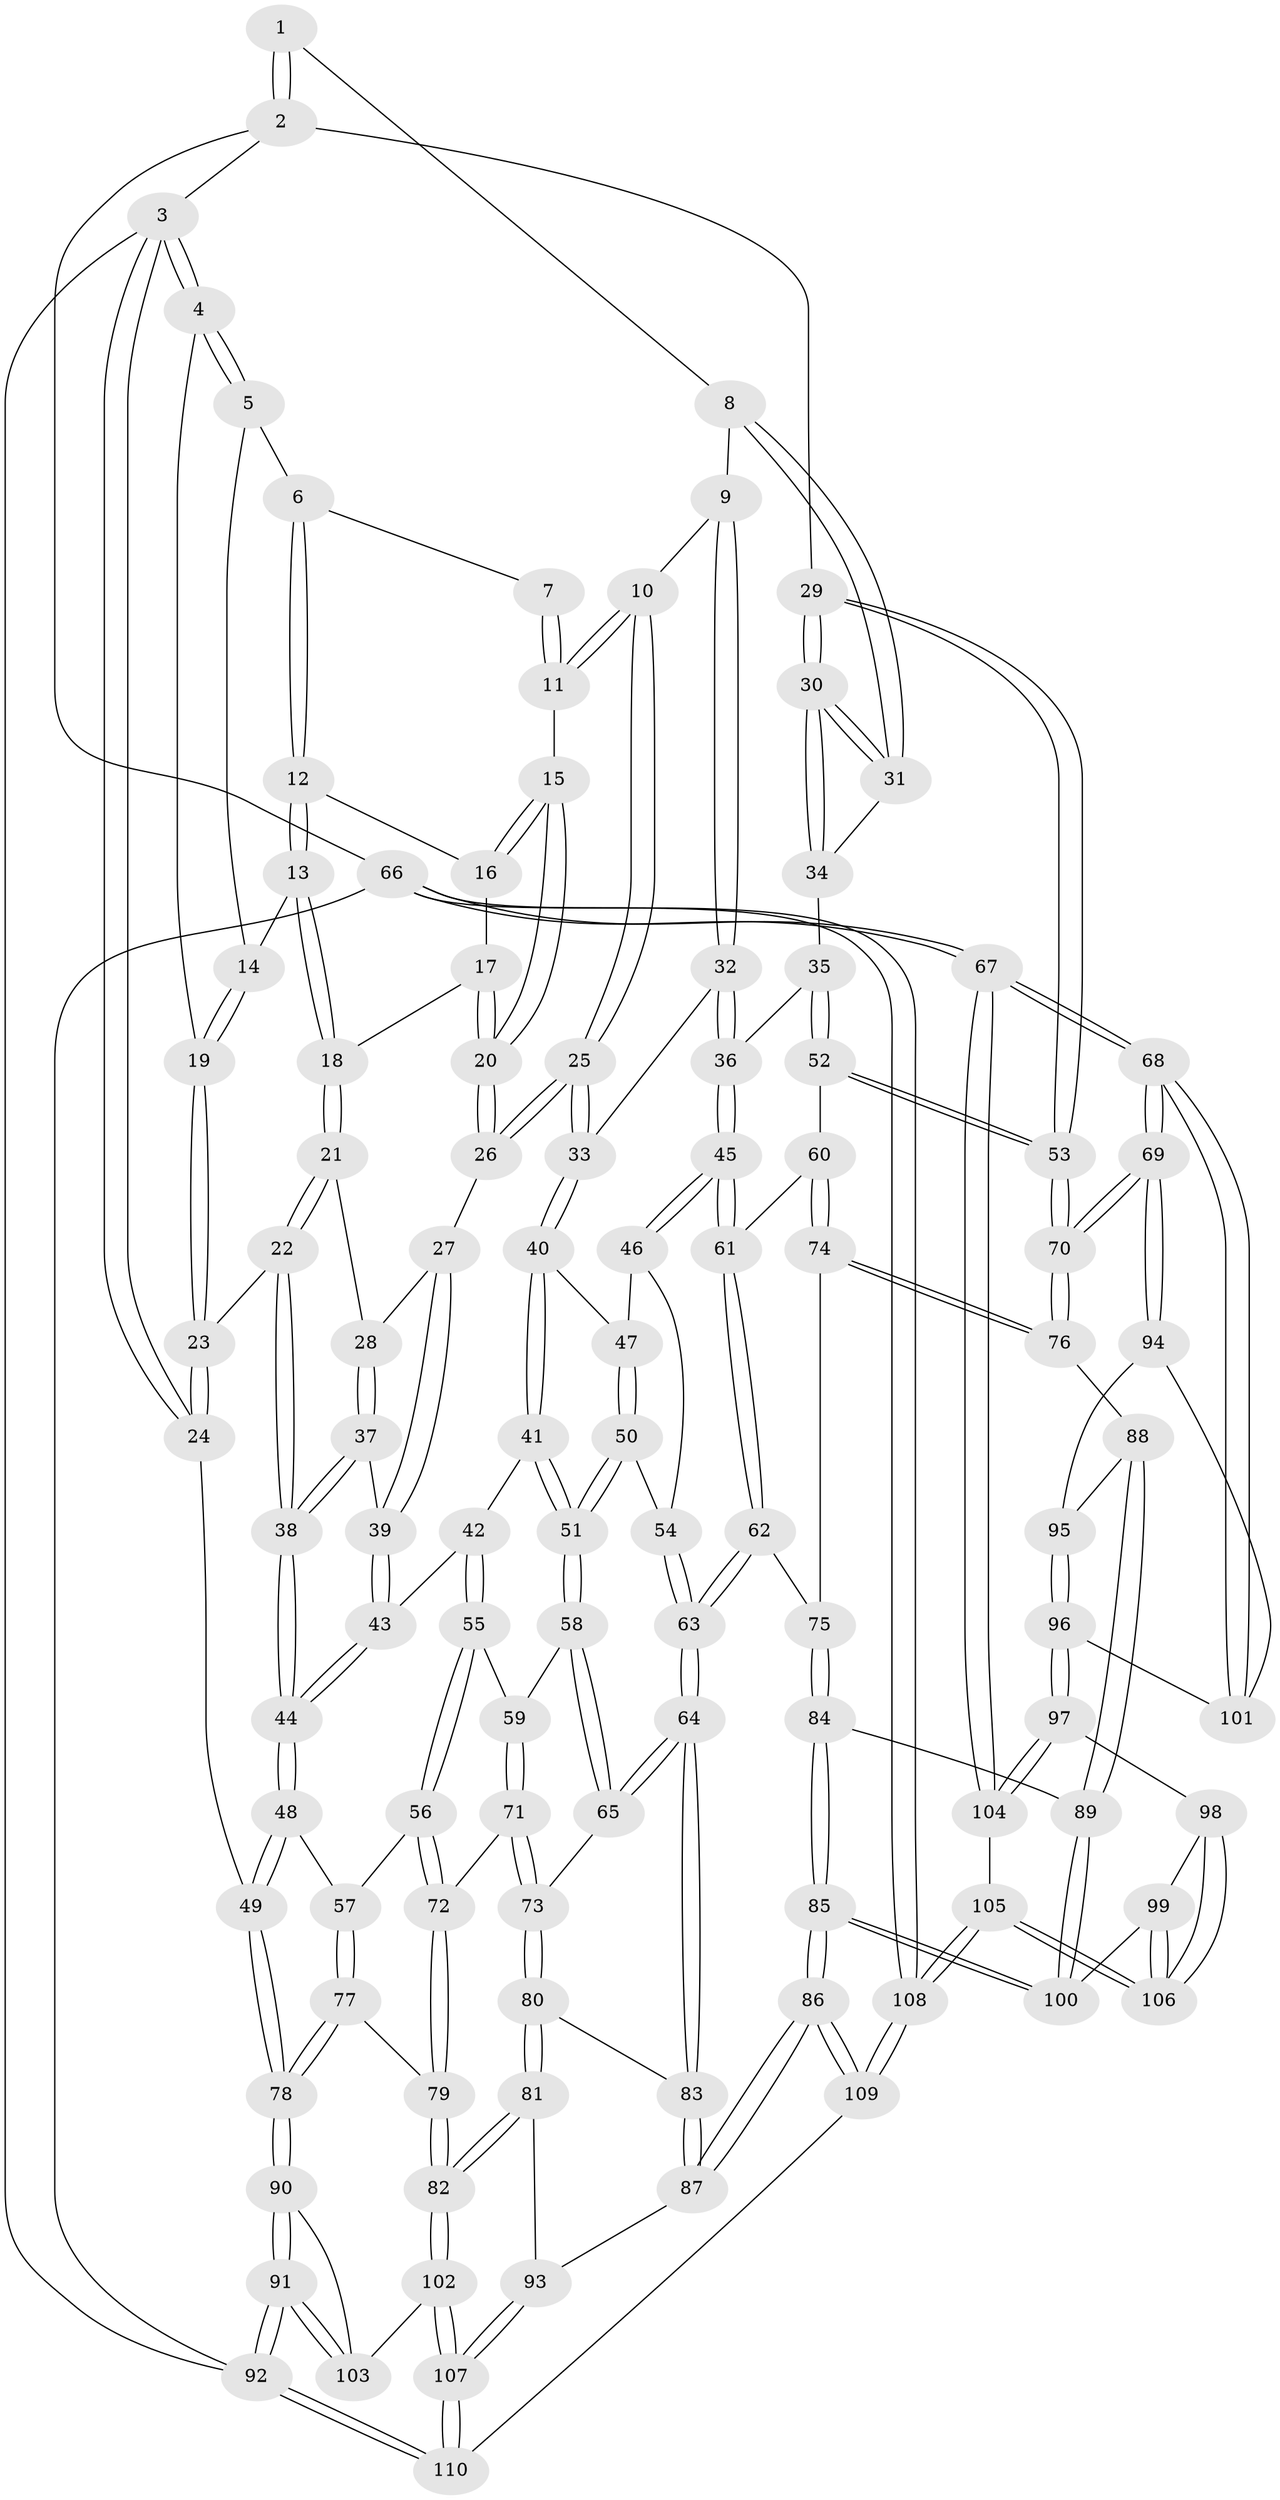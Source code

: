 // coarse degree distribution, {4: 0.41818181818181815, 6: 0.10909090909090909, 8: 0.01818181818181818, 5: 0.3090909090909091, 3: 0.10909090909090909, 7: 0.01818181818181818, 2: 0.01818181818181818}
// Generated by graph-tools (version 1.1) at 2025/21/03/04/25 18:21:23]
// undirected, 110 vertices, 272 edges
graph export_dot {
graph [start="1"]
  node [color=gray90,style=filled];
  1 [pos="+0.7591097245101254+0"];
  2 [pos="+1+0"];
  3 [pos="+0+0"];
  4 [pos="+0+0"];
  5 [pos="+0.015640979816540845+0"];
  6 [pos="+0.2899253175768065+0"];
  7 [pos="+0.46650238155222196+0"];
  8 [pos="+0.6942042734462218+0.09430801286806469"];
  9 [pos="+0.5965121029952368+0.11596310650097917"];
  10 [pos="+0.5487315703977379+0.08120441595784217"];
  11 [pos="+0.5277911568289835+0.0565815726104986"];
  12 [pos="+0.28336187771234517+0"];
  13 [pos="+0.25617980157479453+0"];
  14 [pos="+0.08816185117415344+0.07314030092837005"];
  15 [pos="+0.46258709109804325+0.08744932075311557"];
  16 [pos="+0.402565247453614+0.05547961535460838"];
  17 [pos="+0.39884997076081824+0.10151808575058159"];
  18 [pos="+0.2593773578060184+0.0633204029366965"];
  19 [pos="+0.07914996069492826+0.08232723321639847"];
  20 [pos="+0.41930420312393946+0.13877623066598224"];
  21 [pos="+0.2564733032688704+0.09650323959668838"];
  22 [pos="+0.025731857162023378+0.23933486724008185"];
  23 [pos="+0.007213945850512149+0.23265195745366787"];
  24 [pos="+0+0.21906803034550512"];
  25 [pos="+0.4286950114170073+0.20599230413221972"];
  26 [pos="+0.40733814474291863+0.19752669796507524"];
  27 [pos="+0.3894100020673412+0.20093828996329852"];
  28 [pos="+0.27955753266460576+0.13592496189462594"];
  29 [pos="+1+0"];
  30 [pos="+1+0"];
  31 [pos="+0.7207683618810906+0.12017475953834433"];
  32 [pos="+0.5541759492852397+0.25788318760337453"];
  33 [pos="+0.5198455012950465+0.2712343718860142"];
  34 [pos="+0.7628033983510473+0.1699259303391023"];
  35 [pos="+0.8033568171810721+0.31621768818723184"];
  36 [pos="+0.7534089418001534+0.34126783769110264"];
  37 [pos="+0.24712807640537068+0.2503480632333604"];
  38 [pos="+0.13983597894991484+0.3391007925935233"];
  39 [pos="+0.3460740722833633+0.27741484271158295"];
  40 [pos="+0.47713672829862586+0.37270976425348323"];
  41 [pos="+0.43522290326587587+0.3989937991640433"];
  42 [pos="+0.4111369673663454+0.4022222076465599"];
  43 [pos="+0.3480489354577765+0.3542268843186402"];
  44 [pos="+0.1605487823249231+0.38103451086682794"];
  45 [pos="+0.7047589799914034+0.4171005691282066"];
  46 [pos="+0.6357160266952205+0.42941785046319825"];
  47 [pos="+0.5039834167382492+0.38882945471516056"];
  48 [pos="+0.16007601742601346+0.4456049890596707"];
  49 [pos="+0+0.5854515079542245"];
  50 [pos="+0.551103357763269+0.4888636891141441"];
  51 [pos="+0.5005596060951211+0.5346118771921897"];
  52 [pos="+1+0.3692634499756506"];
  53 [pos="+1+0.37272191698033236"];
  54 [pos="+0.5780847134920136+0.4846093980373"];
  55 [pos="+0.36503142094177515+0.4788609646694738"];
  56 [pos="+0.23504154489288848+0.5513657015058678"];
  57 [pos="+0.21765439433046907+0.5521777241963821"];
  58 [pos="+0.5002404316485242+0.5381345458353027"];
  59 [pos="+0.4144332980501742+0.5440096619073996"];
  60 [pos="+0.8195233016372154+0.5501291874123517"];
  61 [pos="+0.7059000720721396+0.5273080020871813"];
  62 [pos="+0.6537721194940421+0.6487640965515509"];
  63 [pos="+0.6321556168619977+0.6520066063787904"];
  64 [pos="+0.6083795392565269+0.6593577782955384"];
  65 [pos="+0.5388393771507595+0.6283141246538131"];
  66 [pos="+1+1"];
  67 [pos="+1+1"];
  68 [pos="+1+0.8660547600488067"];
  69 [pos="+1+0.8057070220110878"];
  70 [pos="+1+0.608354153195739"];
  71 [pos="+0.39049657219910267+0.6346323868314858"];
  72 [pos="+0.3826254249126606+0.6326118684762795"];
  73 [pos="+0.4180065966922584+0.6580486944616242"];
  74 [pos="+0.8253836263014087+0.6366630632361537"];
  75 [pos="+0.6637202246048342+0.6550890627345866"];
  76 [pos="+0.9462916703310714+0.6955875411114599"];
  77 [pos="+0.19435960796077842+0.6045890766515526"];
  78 [pos="+0+0.6992502981814134"];
  79 [pos="+0.2236040484425312+0.7713472963473486"];
  80 [pos="+0.40093206194410863+0.7509325336626507"];
  81 [pos="+0.3737435625722924+0.7889100376513862"];
  82 [pos="+0.22656323857590369+0.8512808546072723"];
  83 [pos="+0.563767980504861+0.7614130128076733"];
  84 [pos="+0.6916413426751683+0.6961505311241534"];
  85 [pos="+0.6299500068836346+0.9091414200877699"];
  86 [pos="+0.5905295878018433+0.9208916041534446"];
  87 [pos="+0.5596982434234236+0.8884431734167797"];
  88 [pos="+0.8658899639209495+0.7822152163323767"];
  89 [pos="+0.7927127771349266+0.8183543728527702"];
  90 [pos="+0+0.7038899006561803"];
  91 [pos="+0+1"];
  92 [pos="+0+1"];
  93 [pos="+0.526604936081445+0.8866241551841564"];
  94 [pos="+0.9755809956871269+0.8622198319354724"];
  95 [pos="+0.9165796902854423+0.8524538187572096"];
  96 [pos="+0.9277730010598386+0.90711033546437"];
  97 [pos="+0.9263441869722153+0.9111762295824801"];
  98 [pos="+0.9070041960385345+0.9097986729708994"];
  99 [pos="+0.7737655182223184+0.8893581625177404"];
  100 [pos="+0.7689140469998498+0.8807902832875264"];
  101 [pos="+0.9383666627814833+0.9026497993234346"];
  102 [pos="+0.21478978974684895+0.8725344540293066"];
  103 [pos="+0.1593600191734345+0.8634634549403339"];
  104 [pos="+0.9313824622054395+0.9326730395704643"];
  105 [pos="+0.8400338036141937+1"];
  106 [pos="+0.8162725640675833+1"];
  107 [pos="+0.26011389846245714+1"];
  108 [pos="+0.8649186502315006+1"];
  109 [pos="+0.5718157329951365+1"];
  110 [pos="+0.27216782781074533+1"];
  1 -- 2;
  1 -- 2;
  1 -- 8;
  2 -- 3;
  2 -- 29;
  2 -- 66;
  3 -- 4;
  3 -- 4;
  3 -- 24;
  3 -- 24;
  3 -- 92;
  4 -- 5;
  4 -- 5;
  4 -- 19;
  5 -- 6;
  5 -- 14;
  6 -- 7;
  6 -- 12;
  6 -- 12;
  7 -- 11;
  7 -- 11;
  8 -- 9;
  8 -- 31;
  8 -- 31;
  9 -- 10;
  9 -- 32;
  9 -- 32;
  10 -- 11;
  10 -- 11;
  10 -- 25;
  10 -- 25;
  11 -- 15;
  12 -- 13;
  12 -- 13;
  12 -- 16;
  13 -- 14;
  13 -- 18;
  13 -- 18;
  14 -- 19;
  14 -- 19;
  15 -- 16;
  15 -- 16;
  15 -- 20;
  15 -- 20;
  16 -- 17;
  17 -- 18;
  17 -- 20;
  17 -- 20;
  18 -- 21;
  18 -- 21;
  19 -- 23;
  19 -- 23;
  20 -- 26;
  20 -- 26;
  21 -- 22;
  21 -- 22;
  21 -- 28;
  22 -- 23;
  22 -- 38;
  22 -- 38;
  23 -- 24;
  23 -- 24;
  24 -- 49;
  25 -- 26;
  25 -- 26;
  25 -- 33;
  25 -- 33;
  26 -- 27;
  27 -- 28;
  27 -- 39;
  27 -- 39;
  28 -- 37;
  28 -- 37;
  29 -- 30;
  29 -- 30;
  29 -- 53;
  29 -- 53;
  30 -- 31;
  30 -- 31;
  30 -- 34;
  30 -- 34;
  31 -- 34;
  32 -- 33;
  32 -- 36;
  32 -- 36;
  33 -- 40;
  33 -- 40;
  34 -- 35;
  35 -- 36;
  35 -- 52;
  35 -- 52;
  36 -- 45;
  36 -- 45;
  37 -- 38;
  37 -- 38;
  37 -- 39;
  38 -- 44;
  38 -- 44;
  39 -- 43;
  39 -- 43;
  40 -- 41;
  40 -- 41;
  40 -- 47;
  41 -- 42;
  41 -- 51;
  41 -- 51;
  42 -- 43;
  42 -- 55;
  42 -- 55;
  43 -- 44;
  43 -- 44;
  44 -- 48;
  44 -- 48;
  45 -- 46;
  45 -- 46;
  45 -- 61;
  45 -- 61;
  46 -- 47;
  46 -- 54;
  47 -- 50;
  47 -- 50;
  48 -- 49;
  48 -- 49;
  48 -- 57;
  49 -- 78;
  49 -- 78;
  50 -- 51;
  50 -- 51;
  50 -- 54;
  51 -- 58;
  51 -- 58;
  52 -- 53;
  52 -- 53;
  52 -- 60;
  53 -- 70;
  53 -- 70;
  54 -- 63;
  54 -- 63;
  55 -- 56;
  55 -- 56;
  55 -- 59;
  56 -- 57;
  56 -- 72;
  56 -- 72;
  57 -- 77;
  57 -- 77;
  58 -- 59;
  58 -- 65;
  58 -- 65;
  59 -- 71;
  59 -- 71;
  60 -- 61;
  60 -- 74;
  60 -- 74;
  61 -- 62;
  61 -- 62;
  62 -- 63;
  62 -- 63;
  62 -- 75;
  63 -- 64;
  63 -- 64;
  64 -- 65;
  64 -- 65;
  64 -- 83;
  64 -- 83;
  65 -- 73;
  66 -- 67;
  66 -- 67;
  66 -- 108;
  66 -- 108;
  66 -- 92;
  67 -- 68;
  67 -- 68;
  67 -- 104;
  67 -- 104;
  68 -- 69;
  68 -- 69;
  68 -- 101;
  68 -- 101;
  69 -- 70;
  69 -- 70;
  69 -- 94;
  69 -- 94;
  70 -- 76;
  70 -- 76;
  71 -- 72;
  71 -- 73;
  71 -- 73;
  72 -- 79;
  72 -- 79;
  73 -- 80;
  73 -- 80;
  74 -- 75;
  74 -- 76;
  74 -- 76;
  75 -- 84;
  75 -- 84;
  76 -- 88;
  77 -- 78;
  77 -- 78;
  77 -- 79;
  78 -- 90;
  78 -- 90;
  79 -- 82;
  79 -- 82;
  80 -- 81;
  80 -- 81;
  80 -- 83;
  81 -- 82;
  81 -- 82;
  81 -- 93;
  82 -- 102;
  82 -- 102;
  83 -- 87;
  83 -- 87;
  84 -- 85;
  84 -- 85;
  84 -- 89;
  85 -- 86;
  85 -- 86;
  85 -- 100;
  85 -- 100;
  86 -- 87;
  86 -- 87;
  86 -- 109;
  86 -- 109;
  87 -- 93;
  88 -- 89;
  88 -- 89;
  88 -- 95;
  89 -- 100;
  89 -- 100;
  90 -- 91;
  90 -- 91;
  90 -- 103;
  91 -- 92;
  91 -- 92;
  91 -- 103;
  91 -- 103;
  92 -- 110;
  92 -- 110;
  93 -- 107;
  93 -- 107;
  94 -- 95;
  94 -- 101;
  95 -- 96;
  95 -- 96;
  96 -- 97;
  96 -- 97;
  96 -- 101;
  97 -- 98;
  97 -- 104;
  97 -- 104;
  98 -- 99;
  98 -- 106;
  98 -- 106;
  99 -- 100;
  99 -- 106;
  99 -- 106;
  102 -- 103;
  102 -- 107;
  102 -- 107;
  104 -- 105;
  105 -- 106;
  105 -- 106;
  105 -- 108;
  105 -- 108;
  107 -- 110;
  107 -- 110;
  108 -- 109;
  108 -- 109;
  109 -- 110;
}
